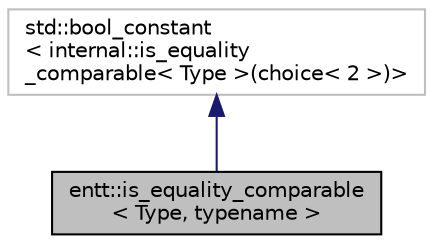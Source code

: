 digraph "entt::is_equality_comparable&lt; Type, typename &gt;"
{
 // LATEX_PDF_SIZE
  edge [fontname="Helvetica",fontsize="10",labelfontname="Helvetica",labelfontsize="10"];
  node [fontname="Helvetica",fontsize="10",shape=record];
  Node1 [label="entt::is_equality_comparable\l\< Type, typename \>",height=0.2,width=0.4,color="black", fillcolor="grey75", style="filled", fontcolor="black",tooltip="Provides the member constant value to true if a given type is equality comparable,..."];
  Node2 -> Node1 [dir="back",color="midnightblue",fontsize="10",style="solid",fontname="Helvetica"];
  Node2 [label="std::bool_constant\l\< internal::is_equality\l_comparable\< Type \>(choice\< 2 \>)\>",height=0.2,width=0.4,color="grey75", fillcolor="white", style="filled",tooltip=" "];
}
